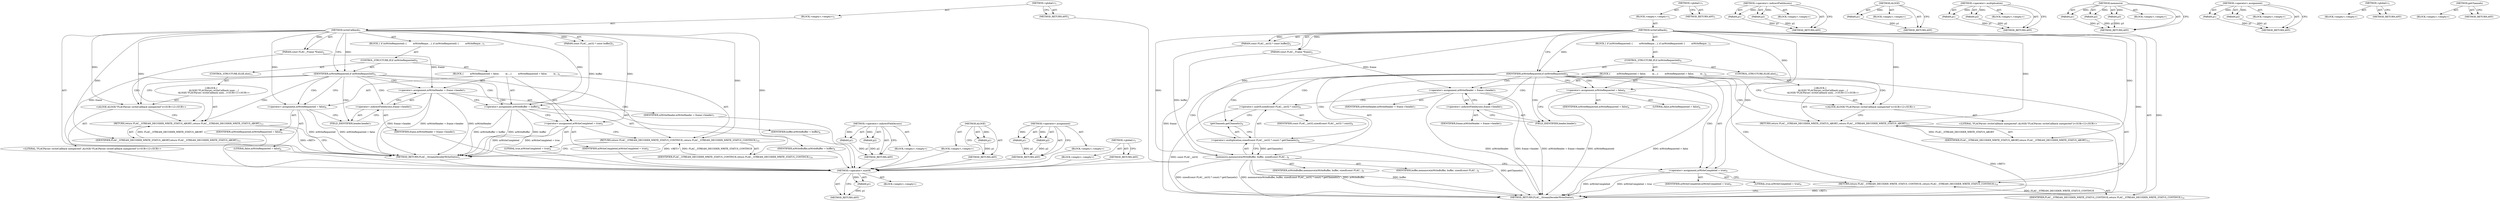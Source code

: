 digraph "getChannels" {
vulnerable_6 [label=<(METHOD,&lt;global&gt;)<SUB>1</SUB>>];
vulnerable_7 [label=<(BLOCK,&lt;empty&gt;,&lt;empty&gt;)<SUB>1</SUB>>];
vulnerable_8 [label=<(METHOD,writeCallback)<SUB>1</SUB>>];
vulnerable_9 [label=<(PARAM,const FLAC__Frame *frame)<SUB>2</SUB>>];
vulnerable_10 [label=<(PARAM,const FLAC__int32 * const buffer[])<SUB>2</SUB>>];
vulnerable_11 [label=<(BLOCK,{
 if (mWriteRequested) {

         mWriteReque...,{
 if (mWriteRequested) {

         mWriteReque...)<SUB>3</SUB>>];
vulnerable_12 [label=<(CONTROL_STRUCTURE,IF,if (mWriteRequested))<SUB>4</SUB>>];
vulnerable_13 [label=<(IDENTIFIER,mWriteRequested,if (mWriteRequested))<SUB>4</SUB>>];
vulnerable_14 [label=<(BLOCK,{

         mWriteRequested = false;
         m...,{

         mWriteRequested = false;
         m...)<SUB>4</SUB>>];
vulnerable_15 [label=<(&lt;operator&gt;.assignment,mWriteRequested = false)<SUB>6</SUB>>];
vulnerable_16 [label=<(IDENTIFIER,mWriteRequested,mWriteRequested = false)<SUB>6</SUB>>];
vulnerable_17 [label=<(LITERAL,false,mWriteRequested = false)<SUB>6</SUB>>];
vulnerable_18 [label=<(&lt;operator&gt;.assignment,mWriteHeader = frame-&gt;header)<SUB>7</SUB>>];
vulnerable_19 [label=<(IDENTIFIER,mWriteHeader,mWriteHeader = frame-&gt;header)<SUB>7</SUB>>];
vulnerable_20 [label=<(&lt;operator&gt;.indirectFieldAccess,frame-&gt;header)<SUB>7</SUB>>];
vulnerable_21 [label=<(IDENTIFIER,frame,mWriteHeader = frame-&gt;header)<SUB>7</SUB>>];
vulnerable_22 [label=<(FIELD_IDENTIFIER,header,header)<SUB>7</SUB>>];
vulnerable_23 [label=<(&lt;operator&gt;.assignment,mWriteBuffer = buffer)<SUB>8</SUB>>];
vulnerable_24 [label=<(IDENTIFIER,mWriteBuffer,mWriteBuffer = buffer)<SUB>8</SUB>>];
vulnerable_25 [label=<(IDENTIFIER,buffer,mWriteBuffer = buffer)<SUB>8</SUB>>];
vulnerable_26 [label=<(&lt;operator&gt;.assignment,mWriteCompleted = true)<SUB>9</SUB>>];
vulnerable_27 [label=<(IDENTIFIER,mWriteCompleted,mWriteCompleted = true)<SUB>9</SUB>>];
vulnerable_28 [label=<(LITERAL,true,mWriteCompleted = true)<SUB>9</SUB>>];
vulnerable_29 [label=<(RETURN,return FLAC__STREAM_DECODER_WRITE_STATUS_CONTINUE;,return FLAC__STREAM_DECODER_WRITE_STATUS_CONTINUE;)<SUB>10</SUB>>];
vulnerable_30 [label=<(IDENTIFIER,FLAC__STREAM_DECODER_WRITE_STATUS_CONTINUE,return FLAC__STREAM_DECODER_WRITE_STATUS_CONTINUE;)<SUB>10</SUB>>];
vulnerable_31 [label=<(CONTROL_STRUCTURE,ELSE,else)<SUB>11</SUB>>];
vulnerable_32 [label="<(BLOCK,{
        ALOGE(&quot;FLACParser::writeCallback unex...,{
        ALOGE(&quot;FLACParser::writeCallback unex...)<SUB>11</SUB>>"];
vulnerable_33 [label="<(ALOGE,ALOGE(&quot;FLACParser::writeCallback unexpected&quot;))<SUB>12</SUB>>"];
vulnerable_34 [label="<(LITERAL,&quot;FLACParser::writeCallback unexpected&quot;,ALOGE(&quot;FLACParser::writeCallback unexpected&quot;))<SUB>12</SUB>>"];
vulnerable_35 [label=<(RETURN,return FLAC__STREAM_DECODER_WRITE_STATUS_ABORT;,return FLAC__STREAM_DECODER_WRITE_STATUS_ABORT;)<SUB>13</SUB>>];
vulnerable_36 [label=<(IDENTIFIER,FLAC__STREAM_DECODER_WRITE_STATUS_ABORT,return FLAC__STREAM_DECODER_WRITE_STATUS_ABORT;)<SUB>13</SUB>>];
vulnerable_37 [label=<(METHOD_RETURN,FLAC__StreamDecoderWriteStatus)<SUB>1</SUB>>];
vulnerable_39 [label=<(METHOD_RETURN,ANY)<SUB>1</SUB>>];
vulnerable_67 [label=<(METHOD,&lt;operator&gt;.indirectFieldAccess)>];
vulnerable_68 [label=<(PARAM,p1)>];
vulnerable_69 [label=<(PARAM,p2)>];
vulnerable_70 [label=<(BLOCK,&lt;empty&gt;,&lt;empty&gt;)>];
vulnerable_71 [label=<(METHOD_RETURN,ANY)>];
vulnerable_72 [label=<(METHOD,ALOGE)>];
vulnerable_73 [label=<(PARAM,p1)>];
vulnerable_74 [label=<(BLOCK,&lt;empty&gt;,&lt;empty&gt;)>];
vulnerable_75 [label=<(METHOD_RETURN,ANY)>];
vulnerable_62 [label=<(METHOD,&lt;operator&gt;.assignment)>];
vulnerable_63 [label=<(PARAM,p1)>];
vulnerable_64 [label=<(PARAM,p2)>];
vulnerable_65 [label=<(BLOCK,&lt;empty&gt;,&lt;empty&gt;)>];
vulnerable_66 [label=<(METHOD_RETURN,ANY)>];
vulnerable_56 [label=<(METHOD,&lt;global&gt;)<SUB>1</SUB>>];
vulnerable_57 [label=<(BLOCK,&lt;empty&gt;,&lt;empty&gt;)>];
vulnerable_58 [label=<(METHOD_RETURN,ANY)>];
fixed_89 [label=<(METHOD,&lt;operator&gt;.sizeOf)>];
fixed_90 [label=<(PARAM,p1)>];
fixed_91 [label=<(BLOCK,&lt;empty&gt;,&lt;empty&gt;)>];
fixed_92 [label=<(METHOD_RETURN,ANY)>];
fixed_6 [label=<(METHOD,&lt;global&gt;)<SUB>1</SUB>>];
fixed_7 [label=<(BLOCK,&lt;empty&gt;,&lt;empty&gt;)<SUB>1</SUB>>];
fixed_8 [label=<(METHOD,writeCallback)<SUB>1</SUB>>];
fixed_9 [label=<(PARAM,const FLAC__Frame *frame)<SUB>2</SUB>>];
fixed_10 [label=<(PARAM,const FLAC__int32 * const buffer[])<SUB>2</SUB>>];
fixed_11 [label=<(BLOCK,{
 if (mWriteRequested) {

         mWriteReque...,{
 if (mWriteRequested) {

         mWriteReque...)<SUB>3</SUB>>];
fixed_12 [label=<(CONTROL_STRUCTURE,IF,if (mWriteRequested))<SUB>4</SUB>>];
fixed_13 [label=<(IDENTIFIER,mWriteRequested,if (mWriteRequested))<SUB>4</SUB>>];
fixed_14 [label=<(BLOCK,{

         mWriteRequested = false;
         m...,{

         mWriteRequested = false;
         m...)<SUB>4</SUB>>];
fixed_15 [label=<(&lt;operator&gt;.assignment,mWriteRequested = false)<SUB>6</SUB>>];
fixed_16 [label=<(IDENTIFIER,mWriteRequested,mWriteRequested = false)<SUB>6</SUB>>];
fixed_17 [label=<(LITERAL,false,mWriteRequested = false)<SUB>6</SUB>>];
fixed_18 [label=<(&lt;operator&gt;.assignment,mWriteHeader = frame-&gt;header)<SUB>7</SUB>>];
fixed_19 [label=<(IDENTIFIER,mWriteHeader,mWriteHeader = frame-&gt;header)<SUB>7</SUB>>];
fixed_20 [label=<(&lt;operator&gt;.indirectFieldAccess,frame-&gt;header)<SUB>7</SUB>>];
fixed_21 [label=<(IDENTIFIER,frame,mWriteHeader = frame-&gt;header)<SUB>7</SUB>>];
fixed_22 [label=<(FIELD_IDENTIFIER,header,header)<SUB>7</SUB>>];
fixed_23 [label=<(memmove,memmove(mWriteBuffer, buffer, sizeof(const FLAC...)<SUB>8</SUB>>];
fixed_24 [label=<(IDENTIFIER,mWriteBuffer,memmove(mWriteBuffer, buffer, sizeof(const FLAC...)<SUB>8</SUB>>];
fixed_25 [label=<(IDENTIFIER,buffer,memmove(mWriteBuffer, buffer, sizeof(const FLAC...)<SUB>8</SUB>>];
fixed_26 [label=<(&lt;operator&gt;.multiplication,sizeof(const FLAC__int32 * const) * getChannels())<SUB>8</SUB>>];
fixed_27 [label=<(&lt;operator&gt;.sizeOf,sizeof(const FLAC__int32 * const))<SUB>8</SUB>>];
fixed_28 [label=<(IDENTIFIER,const FLAC__int32,sizeof(const FLAC__int32 * const))<SUB>8</SUB>>];
fixed_29 [label=<(getChannels,getChannels())<SUB>8</SUB>>];
fixed_30 [label=<(&lt;operator&gt;.assignment,mWriteCompleted = true)<SUB>9</SUB>>];
fixed_31 [label=<(IDENTIFIER,mWriteCompleted,mWriteCompleted = true)<SUB>9</SUB>>];
fixed_32 [label=<(LITERAL,true,mWriteCompleted = true)<SUB>9</SUB>>];
fixed_33 [label=<(RETURN,return FLAC__STREAM_DECODER_WRITE_STATUS_CONTINUE;,return FLAC__STREAM_DECODER_WRITE_STATUS_CONTINUE;)<SUB>10</SUB>>];
fixed_34 [label=<(IDENTIFIER,FLAC__STREAM_DECODER_WRITE_STATUS_CONTINUE,return FLAC__STREAM_DECODER_WRITE_STATUS_CONTINUE;)<SUB>10</SUB>>];
fixed_35 [label=<(CONTROL_STRUCTURE,ELSE,else)<SUB>11</SUB>>];
fixed_36 [label="<(BLOCK,{
        ALOGE(&quot;FLACParser::writeCallback unex...,{
        ALOGE(&quot;FLACParser::writeCallback unex...)<SUB>11</SUB>>"];
fixed_37 [label="<(ALOGE,ALOGE(&quot;FLACParser::writeCallback unexpected&quot;))<SUB>12</SUB>>"];
fixed_38 [label="<(LITERAL,&quot;FLACParser::writeCallback unexpected&quot;,ALOGE(&quot;FLACParser::writeCallback unexpected&quot;))<SUB>12</SUB>>"];
fixed_39 [label=<(RETURN,return FLAC__STREAM_DECODER_WRITE_STATUS_ABORT;,return FLAC__STREAM_DECODER_WRITE_STATUS_ABORT;)<SUB>13</SUB>>];
fixed_40 [label=<(IDENTIFIER,FLAC__STREAM_DECODER_WRITE_STATUS_ABORT,return FLAC__STREAM_DECODER_WRITE_STATUS_ABORT;)<SUB>13</SUB>>];
fixed_41 [label=<(METHOD_RETURN,FLAC__StreamDecoderWriteStatus)<SUB>1</SUB>>];
fixed_43 [label=<(METHOD_RETURN,ANY)<SUB>1</SUB>>];
fixed_73 [label=<(METHOD,&lt;operator&gt;.indirectFieldAccess)>];
fixed_74 [label=<(PARAM,p1)>];
fixed_75 [label=<(PARAM,p2)>];
fixed_76 [label=<(BLOCK,&lt;empty&gt;,&lt;empty&gt;)>];
fixed_77 [label=<(METHOD_RETURN,ANY)>];
fixed_96 [label=<(METHOD,ALOGE)>];
fixed_97 [label=<(PARAM,p1)>];
fixed_98 [label=<(BLOCK,&lt;empty&gt;,&lt;empty&gt;)>];
fixed_99 [label=<(METHOD_RETURN,ANY)>];
fixed_84 [label=<(METHOD,&lt;operator&gt;.multiplication)>];
fixed_85 [label=<(PARAM,p1)>];
fixed_86 [label=<(PARAM,p2)>];
fixed_87 [label=<(BLOCK,&lt;empty&gt;,&lt;empty&gt;)>];
fixed_88 [label=<(METHOD_RETURN,ANY)>];
fixed_78 [label=<(METHOD,memmove)>];
fixed_79 [label=<(PARAM,p1)>];
fixed_80 [label=<(PARAM,p2)>];
fixed_81 [label=<(PARAM,p3)>];
fixed_82 [label=<(BLOCK,&lt;empty&gt;,&lt;empty&gt;)>];
fixed_83 [label=<(METHOD_RETURN,ANY)>];
fixed_68 [label=<(METHOD,&lt;operator&gt;.assignment)>];
fixed_69 [label=<(PARAM,p1)>];
fixed_70 [label=<(PARAM,p2)>];
fixed_71 [label=<(BLOCK,&lt;empty&gt;,&lt;empty&gt;)>];
fixed_72 [label=<(METHOD_RETURN,ANY)>];
fixed_62 [label=<(METHOD,&lt;global&gt;)<SUB>1</SUB>>];
fixed_63 [label=<(BLOCK,&lt;empty&gt;,&lt;empty&gt;)>];
fixed_64 [label=<(METHOD_RETURN,ANY)>];
fixed_93 [label=<(METHOD,getChannels)>];
fixed_94 [label=<(BLOCK,&lt;empty&gt;,&lt;empty&gt;)>];
fixed_95 [label=<(METHOD_RETURN,ANY)>];
vulnerable_6 -> vulnerable_7  [key=0, label="AST: "];
vulnerable_6 -> vulnerable_39  [key=0, label="AST: "];
vulnerable_6 -> vulnerable_39  [key=1, label="CFG: "];
vulnerable_7 -> vulnerable_8  [key=0, label="AST: "];
vulnerable_8 -> vulnerable_9  [key=0, label="AST: "];
vulnerable_8 -> vulnerable_9  [key=1, label="DDG: "];
vulnerable_8 -> vulnerable_10  [key=0, label="AST: "];
vulnerable_8 -> vulnerable_10  [key=1, label="DDG: "];
vulnerable_8 -> vulnerable_11  [key=0, label="AST: "];
vulnerable_8 -> vulnerable_37  [key=0, label="AST: "];
vulnerable_8 -> vulnerable_13  [key=0, label="CFG: "];
vulnerable_8 -> vulnerable_13  [key=1, label="DDG: "];
vulnerable_8 -> vulnerable_15  [key=0, label="DDG: "];
vulnerable_8 -> vulnerable_23  [key=0, label="DDG: "];
vulnerable_8 -> vulnerable_26  [key=0, label="DDG: "];
vulnerable_8 -> vulnerable_29  [key=0, label="DDG: "];
vulnerable_8 -> vulnerable_30  [key=0, label="DDG: "];
vulnerable_8 -> vulnerable_35  [key=0, label="DDG: "];
vulnerable_8 -> vulnerable_33  [key=0, label="DDG: "];
vulnerable_8 -> vulnerable_36  [key=0, label="DDG: "];
vulnerable_9 -> vulnerable_37  [key=0, label="DDG: frame"];
vulnerable_9 -> vulnerable_18  [key=0, label="DDG: frame"];
vulnerable_10 -> vulnerable_23  [key=0, label="DDG: buffer"];
vulnerable_11 -> vulnerable_12  [key=0, label="AST: "];
vulnerable_12 -> vulnerable_13  [key=0, label="AST: "];
vulnerable_12 -> vulnerable_14  [key=0, label="AST: "];
vulnerable_12 -> vulnerable_31  [key=0, label="AST: "];
vulnerable_13 -> vulnerable_15  [key=0, label="CFG: "];
vulnerable_13 -> vulnerable_15  [key=1, label="CDG: "];
vulnerable_13 -> vulnerable_33  [key=0, label="CFG: "];
vulnerable_13 -> vulnerable_33  [key=1, label="CDG: "];
vulnerable_13 -> vulnerable_29  [key=0, label="CDG: "];
vulnerable_13 -> vulnerable_18  [key=0, label="CDG: "];
vulnerable_13 -> vulnerable_26  [key=0, label="CDG: "];
vulnerable_13 -> vulnerable_23  [key=0, label="CDG: "];
vulnerable_13 -> vulnerable_35  [key=0, label="CDG: "];
vulnerable_13 -> vulnerable_20  [key=0, label="CDG: "];
vulnerable_13 -> vulnerable_22  [key=0, label="CDG: "];
vulnerable_14 -> vulnerable_15  [key=0, label="AST: "];
vulnerable_14 -> vulnerable_18  [key=0, label="AST: "];
vulnerable_14 -> vulnerable_23  [key=0, label="AST: "];
vulnerable_14 -> vulnerable_26  [key=0, label="AST: "];
vulnerable_14 -> vulnerable_29  [key=0, label="AST: "];
vulnerable_15 -> vulnerable_16  [key=0, label="AST: "];
vulnerable_15 -> vulnerable_17  [key=0, label="AST: "];
vulnerable_15 -> vulnerable_22  [key=0, label="CFG: "];
vulnerable_15 -> vulnerable_37  [key=0, label="DDG: mWriteRequested = false"];
vulnerable_15 -> vulnerable_37  [key=1, label="DDG: mWriteRequested"];
vulnerable_16 -> fixed_89  [key=0];
vulnerable_17 -> fixed_89  [key=0];
vulnerable_18 -> vulnerable_19  [key=0, label="AST: "];
vulnerable_18 -> vulnerable_20  [key=0, label="AST: "];
vulnerable_18 -> vulnerable_23  [key=0, label="CFG: "];
vulnerable_18 -> vulnerable_37  [key=0, label="DDG: frame-&gt;header"];
vulnerable_18 -> vulnerable_37  [key=1, label="DDG: mWriteHeader = frame-&gt;header"];
vulnerable_18 -> vulnerable_37  [key=2, label="DDG: mWriteHeader"];
vulnerable_19 -> fixed_89  [key=0];
vulnerable_20 -> vulnerable_21  [key=0, label="AST: "];
vulnerable_20 -> vulnerable_22  [key=0, label="AST: "];
vulnerable_20 -> vulnerable_18  [key=0, label="CFG: "];
vulnerable_21 -> fixed_89  [key=0];
vulnerable_22 -> vulnerable_20  [key=0, label="CFG: "];
vulnerable_23 -> vulnerable_24  [key=0, label="AST: "];
vulnerable_23 -> vulnerable_25  [key=0, label="AST: "];
vulnerable_23 -> vulnerable_26  [key=0, label="CFG: "];
vulnerable_23 -> vulnerable_37  [key=0, label="DDG: buffer"];
vulnerable_23 -> vulnerable_37  [key=1, label="DDG: mWriteBuffer = buffer"];
vulnerable_23 -> vulnerable_37  [key=2, label="DDG: mWriteBuffer"];
vulnerable_24 -> fixed_89  [key=0];
vulnerable_25 -> fixed_89  [key=0];
vulnerable_26 -> vulnerable_27  [key=0, label="AST: "];
vulnerable_26 -> vulnerable_28  [key=0, label="AST: "];
vulnerable_26 -> vulnerable_29  [key=0, label="CFG: "];
vulnerable_26 -> vulnerable_37  [key=0, label="DDG: mWriteCompleted = true"];
vulnerable_26 -> vulnerable_37  [key=1, label="DDG: mWriteCompleted"];
vulnerable_27 -> fixed_89  [key=0];
vulnerable_28 -> fixed_89  [key=0];
vulnerable_29 -> vulnerable_30  [key=0, label="AST: "];
vulnerable_29 -> vulnerable_37  [key=0, label="CFG: "];
vulnerable_29 -> vulnerable_37  [key=1, label="DDG: &lt;RET&gt;"];
vulnerable_30 -> vulnerable_29  [key=0, label="DDG: FLAC__STREAM_DECODER_WRITE_STATUS_CONTINUE"];
vulnerable_31 -> vulnerable_32  [key=0, label="AST: "];
vulnerable_32 -> vulnerable_33  [key=0, label="AST: "];
vulnerable_32 -> vulnerable_35  [key=0, label="AST: "];
vulnerable_33 -> vulnerable_34  [key=0, label="AST: "];
vulnerable_33 -> vulnerable_35  [key=0, label="CFG: "];
vulnerable_34 -> fixed_89  [key=0];
vulnerable_35 -> vulnerable_36  [key=0, label="AST: "];
vulnerable_35 -> vulnerable_37  [key=0, label="CFG: "];
vulnerable_35 -> vulnerable_37  [key=1, label="DDG: &lt;RET&gt;"];
vulnerable_36 -> vulnerable_35  [key=0, label="DDG: FLAC__STREAM_DECODER_WRITE_STATUS_ABORT"];
vulnerable_37 -> fixed_89  [key=0];
vulnerable_39 -> fixed_89  [key=0];
vulnerable_67 -> vulnerable_68  [key=0, label="AST: "];
vulnerable_67 -> vulnerable_68  [key=1, label="DDG: "];
vulnerable_67 -> vulnerable_70  [key=0, label="AST: "];
vulnerable_67 -> vulnerable_69  [key=0, label="AST: "];
vulnerable_67 -> vulnerable_69  [key=1, label="DDG: "];
vulnerable_67 -> vulnerable_71  [key=0, label="AST: "];
vulnerable_67 -> vulnerable_71  [key=1, label="CFG: "];
vulnerable_68 -> vulnerable_71  [key=0, label="DDG: p1"];
vulnerable_69 -> vulnerable_71  [key=0, label="DDG: p2"];
vulnerable_70 -> fixed_89  [key=0];
vulnerable_71 -> fixed_89  [key=0];
vulnerable_72 -> vulnerable_73  [key=0, label="AST: "];
vulnerable_72 -> vulnerable_73  [key=1, label="DDG: "];
vulnerable_72 -> vulnerable_74  [key=0, label="AST: "];
vulnerable_72 -> vulnerable_75  [key=0, label="AST: "];
vulnerable_72 -> vulnerable_75  [key=1, label="CFG: "];
vulnerable_73 -> vulnerable_75  [key=0, label="DDG: p1"];
vulnerable_74 -> fixed_89  [key=0];
vulnerable_75 -> fixed_89  [key=0];
vulnerable_62 -> vulnerable_63  [key=0, label="AST: "];
vulnerable_62 -> vulnerable_63  [key=1, label="DDG: "];
vulnerable_62 -> vulnerable_65  [key=0, label="AST: "];
vulnerable_62 -> vulnerable_64  [key=0, label="AST: "];
vulnerable_62 -> vulnerable_64  [key=1, label="DDG: "];
vulnerable_62 -> vulnerable_66  [key=0, label="AST: "];
vulnerable_62 -> vulnerable_66  [key=1, label="CFG: "];
vulnerable_63 -> vulnerable_66  [key=0, label="DDG: p1"];
vulnerable_64 -> vulnerable_66  [key=0, label="DDG: p2"];
vulnerable_65 -> fixed_89  [key=0];
vulnerable_66 -> fixed_89  [key=0];
vulnerable_56 -> vulnerable_57  [key=0, label="AST: "];
vulnerable_56 -> vulnerable_58  [key=0, label="AST: "];
vulnerable_56 -> vulnerable_58  [key=1, label="CFG: "];
vulnerable_57 -> fixed_89  [key=0];
vulnerable_58 -> fixed_89  [key=0];
fixed_89 -> fixed_90  [key=0, label="AST: "];
fixed_89 -> fixed_90  [key=1, label="DDG: "];
fixed_89 -> fixed_91  [key=0, label="AST: "];
fixed_89 -> fixed_92  [key=0, label="AST: "];
fixed_89 -> fixed_92  [key=1, label="CFG: "];
fixed_90 -> fixed_92  [key=0, label="DDG: p1"];
fixed_6 -> fixed_7  [key=0, label="AST: "];
fixed_6 -> fixed_43  [key=0, label="AST: "];
fixed_6 -> fixed_43  [key=1, label="CFG: "];
fixed_7 -> fixed_8  [key=0, label="AST: "];
fixed_8 -> fixed_9  [key=0, label="AST: "];
fixed_8 -> fixed_9  [key=1, label="DDG: "];
fixed_8 -> fixed_10  [key=0, label="AST: "];
fixed_8 -> fixed_10  [key=1, label="DDG: "];
fixed_8 -> fixed_11  [key=0, label="AST: "];
fixed_8 -> fixed_41  [key=0, label="AST: "];
fixed_8 -> fixed_13  [key=0, label="CFG: "];
fixed_8 -> fixed_13  [key=1, label="DDG: "];
fixed_8 -> fixed_15  [key=0, label="DDG: "];
fixed_8 -> fixed_30  [key=0, label="DDG: "];
fixed_8 -> fixed_33  [key=0, label="DDG: "];
fixed_8 -> fixed_23  [key=0, label="DDG: "];
fixed_8 -> fixed_34  [key=0, label="DDG: "];
fixed_8 -> fixed_39  [key=0, label="DDG: "];
fixed_8 -> fixed_26  [key=0, label="DDG: "];
fixed_8 -> fixed_37  [key=0, label="DDG: "];
fixed_8 -> fixed_40  [key=0, label="DDG: "];
fixed_9 -> fixed_41  [key=0, label="DDG: frame"];
fixed_9 -> fixed_18  [key=0, label="DDG: frame"];
fixed_10 -> fixed_23  [key=0, label="DDG: buffer"];
fixed_11 -> fixed_12  [key=0, label="AST: "];
fixed_12 -> fixed_13  [key=0, label="AST: "];
fixed_12 -> fixed_14  [key=0, label="AST: "];
fixed_12 -> fixed_35  [key=0, label="AST: "];
fixed_13 -> fixed_15  [key=0, label="CFG: "];
fixed_13 -> fixed_15  [key=1, label="CDG: "];
fixed_13 -> fixed_37  [key=0, label="CFG: "];
fixed_13 -> fixed_37  [key=1, label="CDG: "];
fixed_13 -> fixed_30  [key=0, label="CDG: "];
fixed_13 -> fixed_33  [key=0, label="CDG: "];
fixed_13 -> fixed_26  [key=0, label="CDG: "];
fixed_13 -> fixed_23  [key=0, label="CDG: "];
fixed_13 -> fixed_20  [key=0, label="CDG: "];
fixed_13 -> fixed_22  [key=0, label="CDG: "];
fixed_13 -> fixed_27  [key=0, label="CDG: "];
fixed_13 -> fixed_29  [key=0, label="CDG: "];
fixed_13 -> fixed_18  [key=0, label="CDG: "];
fixed_13 -> fixed_39  [key=0, label="CDG: "];
fixed_14 -> fixed_15  [key=0, label="AST: "];
fixed_14 -> fixed_18  [key=0, label="AST: "];
fixed_14 -> fixed_23  [key=0, label="AST: "];
fixed_14 -> fixed_30  [key=0, label="AST: "];
fixed_14 -> fixed_33  [key=0, label="AST: "];
fixed_15 -> fixed_16  [key=0, label="AST: "];
fixed_15 -> fixed_17  [key=0, label="AST: "];
fixed_15 -> fixed_22  [key=0, label="CFG: "];
fixed_15 -> fixed_41  [key=0, label="DDG: mWriteRequested = false"];
fixed_15 -> fixed_41  [key=1, label="DDG: mWriteRequested"];
fixed_18 -> fixed_19  [key=0, label="AST: "];
fixed_18 -> fixed_20  [key=0, label="AST: "];
fixed_18 -> fixed_27  [key=0, label="CFG: "];
fixed_18 -> fixed_41  [key=0, label="DDG: frame-&gt;header"];
fixed_18 -> fixed_41  [key=1, label="DDG: mWriteHeader = frame-&gt;header"];
fixed_18 -> fixed_41  [key=2, label="DDG: mWriteHeader"];
fixed_20 -> fixed_21  [key=0, label="AST: "];
fixed_20 -> fixed_22  [key=0, label="AST: "];
fixed_20 -> fixed_18  [key=0, label="CFG: "];
fixed_22 -> fixed_20  [key=0, label="CFG: "];
fixed_23 -> fixed_24  [key=0, label="AST: "];
fixed_23 -> fixed_25  [key=0, label="AST: "];
fixed_23 -> fixed_26  [key=0, label="AST: "];
fixed_23 -> fixed_30  [key=0, label="CFG: "];
fixed_23 -> fixed_41  [key=0, label="DDG: buffer"];
fixed_23 -> fixed_41  [key=1, label="DDG: sizeof(const FLAC__int32 * const) * getChannels()"];
fixed_23 -> fixed_41  [key=2, label="DDG: memmove(mWriteBuffer, buffer, sizeof(const FLAC__int32 * const) * getChannels())"];
fixed_23 -> fixed_41  [key=3, label="DDG: mWriteBuffer"];
fixed_26 -> fixed_27  [key=0, label="AST: "];
fixed_26 -> fixed_29  [key=0, label="AST: "];
fixed_26 -> fixed_23  [key=0, label="CFG: "];
fixed_26 -> fixed_23  [key=1, label="DDG: getChannels()"];
fixed_26 -> fixed_41  [key=0, label="DDG: getChannels()"];
fixed_27 -> fixed_28  [key=0, label="AST: "];
fixed_27 -> fixed_29  [key=0, label="CFG: "];
fixed_27 -> fixed_41  [key=0, label="DDG: const FLAC__int32"];
fixed_29 -> fixed_26  [key=0, label="CFG: "];
fixed_30 -> fixed_31  [key=0, label="AST: "];
fixed_30 -> fixed_32  [key=0, label="AST: "];
fixed_30 -> fixed_33  [key=0, label="CFG: "];
fixed_30 -> fixed_41  [key=0, label="DDG: mWriteCompleted = true"];
fixed_30 -> fixed_41  [key=1, label="DDG: mWriteCompleted"];
fixed_33 -> fixed_34  [key=0, label="AST: "];
fixed_33 -> fixed_41  [key=0, label="CFG: "];
fixed_33 -> fixed_41  [key=1, label="DDG: &lt;RET&gt;"];
fixed_34 -> fixed_33  [key=0, label="DDG: FLAC__STREAM_DECODER_WRITE_STATUS_CONTINUE"];
fixed_35 -> fixed_36  [key=0, label="AST: "];
fixed_36 -> fixed_37  [key=0, label="AST: "];
fixed_36 -> fixed_39  [key=0, label="AST: "];
fixed_37 -> fixed_38  [key=0, label="AST: "];
fixed_37 -> fixed_39  [key=0, label="CFG: "];
fixed_39 -> fixed_40  [key=0, label="AST: "];
fixed_39 -> fixed_41  [key=0, label="CFG: "];
fixed_39 -> fixed_41  [key=1, label="DDG: &lt;RET&gt;"];
fixed_40 -> fixed_39  [key=0, label="DDG: FLAC__STREAM_DECODER_WRITE_STATUS_ABORT"];
fixed_73 -> fixed_74  [key=0, label="AST: "];
fixed_73 -> fixed_74  [key=1, label="DDG: "];
fixed_73 -> fixed_76  [key=0, label="AST: "];
fixed_73 -> fixed_75  [key=0, label="AST: "];
fixed_73 -> fixed_75  [key=1, label="DDG: "];
fixed_73 -> fixed_77  [key=0, label="AST: "];
fixed_73 -> fixed_77  [key=1, label="CFG: "];
fixed_74 -> fixed_77  [key=0, label="DDG: p1"];
fixed_75 -> fixed_77  [key=0, label="DDG: p2"];
fixed_96 -> fixed_97  [key=0, label="AST: "];
fixed_96 -> fixed_97  [key=1, label="DDG: "];
fixed_96 -> fixed_98  [key=0, label="AST: "];
fixed_96 -> fixed_99  [key=0, label="AST: "];
fixed_96 -> fixed_99  [key=1, label="CFG: "];
fixed_97 -> fixed_99  [key=0, label="DDG: p1"];
fixed_84 -> fixed_85  [key=0, label="AST: "];
fixed_84 -> fixed_85  [key=1, label="DDG: "];
fixed_84 -> fixed_87  [key=0, label="AST: "];
fixed_84 -> fixed_86  [key=0, label="AST: "];
fixed_84 -> fixed_86  [key=1, label="DDG: "];
fixed_84 -> fixed_88  [key=0, label="AST: "];
fixed_84 -> fixed_88  [key=1, label="CFG: "];
fixed_85 -> fixed_88  [key=0, label="DDG: p1"];
fixed_86 -> fixed_88  [key=0, label="DDG: p2"];
fixed_78 -> fixed_79  [key=0, label="AST: "];
fixed_78 -> fixed_79  [key=1, label="DDG: "];
fixed_78 -> fixed_82  [key=0, label="AST: "];
fixed_78 -> fixed_80  [key=0, label="AST: "];
fixed_78 -> fixed_80  [key=1, label="DDG: "];
fixed_78 -> fixed_83  [key=0, label="AST: "];
fixed_78 -> fixed_83  [key=1, label="CFG: "];
fixed_78 -> fixed_81  [key=0, label="AST: "];
fixed_78 -> fixed_81  [key=1, label="DDG: "];
fixed_79 -> fixed_83  [key=0, label="DDG: p1"];
fixed_80 -> fixed_83  [key=0, label="DDG: p2"];
fixed_81 -> fixed_83  [key=0, label="DDG: p3"];
fixed_68 -> fixed_69  [key=0, label="AST: "];
fixed_68 -> fixed_69  [key=1, label="DDG: "];
fixed_68 -> fixed_71  [key=0, label="AST: "];
fixed_68 -> fixed_70  [key=0, label="AST: "];
fixed_68 -> fixed_70  [key=1, label="DDG: "];
fixed_68 -> fixed_72  [key=0, label="AST: "];
fixed_68 -> fixed_72  [key=1, label="CFG: "];
fixed_69 -> fixed_72  [key=0, label="DDG: p1"];
fixed_70 -> fixed_72  [key=0, label="DDG: p2"];
fixed_62 -> fixed_63  [key=0, label="AST: "];
fixed_62 -> fixed_64  [key=0, label="AST: "];
fixed_62 -> fixed_64  [key=1, label="CFG: "];
fixed_93 -> fixed_94  [key=0, label="AST: "];
fixed_93 -> fixed_95  [key=0, label="AST: "];
fixed_93 -> fixed_95  [key=1, label="CFG: "];
}
